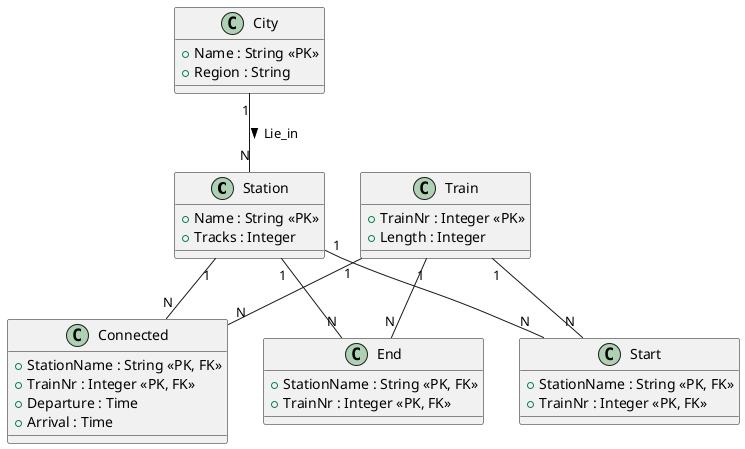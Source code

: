 @startuml Railway System

' Entities
class Station {
  +Name : String <<PK>>
  +Tracks : Integer
}

class City {
  +Name : String <<PK>>
  +Region : String
}

class Train {
  +TrainNr : Integer <<PK>>
  +Length : Integer
}

' Relationships
class Connected {
  +StationName : String <<PK, FK>>
  +TrainNr : Integer <<PK, FK>>
  +Departure : Time
  +Arrival : Time
}

class Start {
  +StationName : String <<PK, FK>>
  +TrainNr : Integer <<PK, FK>>
}

class End {
  +StationName : String <<PK, FK>>
  +TrainNr : Integer <<PK, FK>>
}

' Relationships
City "1" -- "N" Station : Lie_in >
Station "1" -- "N" Connected
Station "1" -- "N" Start
Station "1" -- "N" End
Train "1" -- "N" Connected
Train "1" -- "N" Start
Train "1" -- "N" End

@enduml